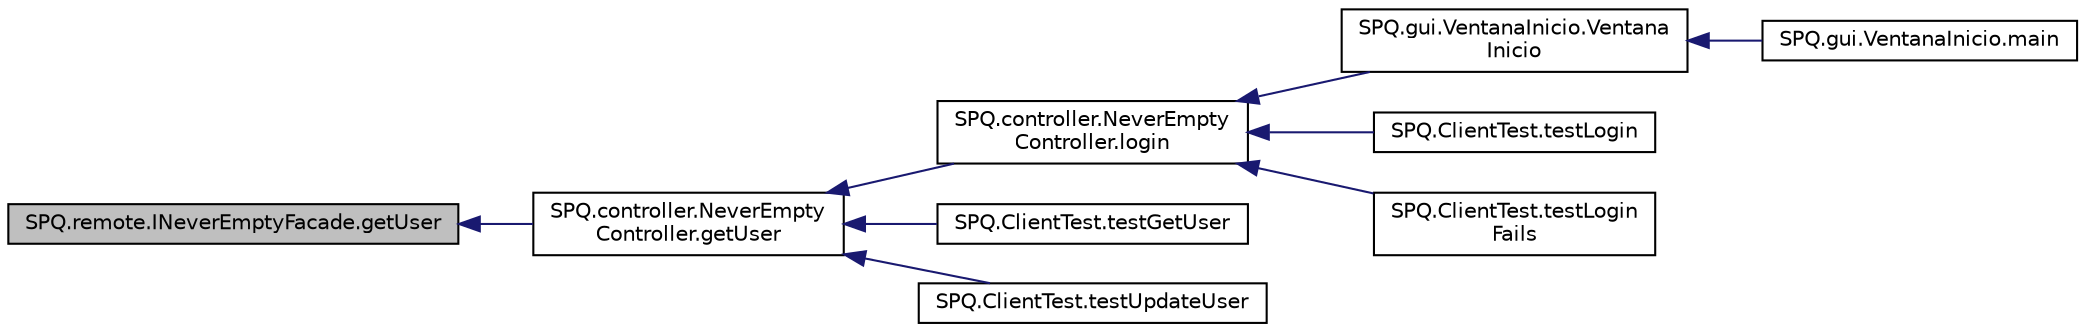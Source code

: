 digraph "SPQ.remote.INeverEmptyFacade.getUser"
{
  edge [fontname="Helvetica",fontsize="10",labelfontname="Helvetica",labelfontsize="10"];
  node [fontname="Helvetica",fontsize="10",shape=record];
  rankdir="LR";
  Node5 [label="SPQ.remote.INeverEmptyFacade.getUser",height=0.2,width=0.4,color="black", fillcolor="grey75", style="filled", fontcolor="black"];
  Node5 -> Node6 [dir="back",color="midnightblue",fontsize="10",style="solid",fontname="Helvetica"];
  Node6 [label="SPQ.controller.NeverEmpty\lController.getUser",height=0.2,width=0.4,color="black", fillcolor="white", style="filled",URL="$class_s_p_q_1_1controller_1_1_never_empty_controller.html#a4f799c7fc9ce32740ec45401fa6fd1b1"];
  Node6 -> Node7 [dir="back",color="midnightblue",fontsize="10",style="solid",fontname="Helvetica"];
  Node7 [label="SPQ.controller.NeverEmpty\lController.login",height=0.2,width=0.4,color="black", fillcolor="white", style="filled",URL="$class_s_p_q_1_1controller_1_1_never_empty_controller.html#adb8f5dbbfedb5f3c231de53dccc88899"];
  Node7 -> Node8 [dir="back",color="midnightblue",fontsize="10",style="solid",fontname="Helvetica"];
  Node8 [label="SPQ.gui.VentanaInicio.Ventana\lInicio",height=0.2,width=0.4,color="black", fillcolor="white", style="filled",URL="$class_s_p_q_1_1gui_1_1_ventana_inicio.html#ab74166cbe23810e4b8586849fb86b54e"];
  Node8 -> Node9 [dir="back",color="midnightblue",fontsize="10",style="solid",fontname="Helvetica"];
  Node9 [label="SPQ.gui.VentanaInicio.main",height=0.2,width=0.4,color="black", fillcolor="white", style="filled",URL="$class_s_p_q_1_1gui_1_1_ventana_inicio.html#ab33d2c349f8f7475d2d6833e9bf75e76"];
  Node7 -> Node10 [dir="back",color="midnightblue",fontsize="10",style="solid",fontname="Helvetica"];
  Node10 [label="SPQ.ClientTest.testLogin",height=0.2,width=0.4,color="black", fillcolor="white", style="filled",URL="$class_s_p_q_1_1_client_test.html#a88728d2e3535750655d518d73f81e22b"];
  Node7 -> Node11 [dir="back",color="midnightblue",fontsize="10",style="solid",fontname="Helvetica"];
  Node11 [label="SPQ.ClientTest.testLogin\lFails",height=0.2,width=0.4,color="black", fillcolor="white", style="filled",URL="$class_s_p_q_1_1_client_test.html#ac05d043ac92f1c1083d19eec58e5bbd9"];
  Node6 -> Node12 [dir="back",color="midnightblue",fontsize="10",style="solid",fontname="Helvetica"];
  Node12 [label="SPQ.ClientTest.testGetUser",height=0.2,width=0.4,color="black", fillcolor="white", style="filled",URL="$class_s_p_q_1_1_client_test.html#a611b894c9d3826db1d2104e2aae23267"];
  Node6 -> Node13 [dir="back",color="midnightblue",fontsize="10",style="solid",fontname="Helvetica"];
  Node13 [label="SPQ.ClientTest.testUpdateUser",height=0.2,width=0.4,color="black", fillcolor="white", style="filled",URL="$class_s_p_q_1_1_client_test.html#ab6d14403cd66b3b0ab32f8022902588f"];
}
